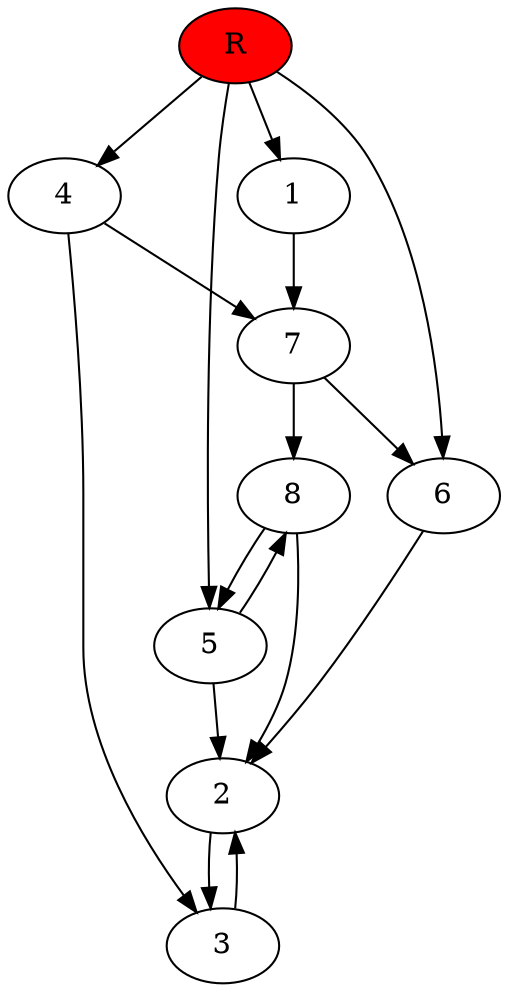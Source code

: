 digraph prb64570 {
	1
	2
	3
	4
	5
	6
	7
	8
	R [fillcolor="#ff0000" style=filled]
	1 -> 7
	2 -> 3
	3 -> 2
	4 -> 3
	4 -> 7
	5 -> 2
	5 -> 8
	6 -> 2
	7 -> 6
	7 -> 8
	8 -> 2
	8 -> 5
	R -> 1
	R -> 4
	R -> 5
	R -> 6
}
